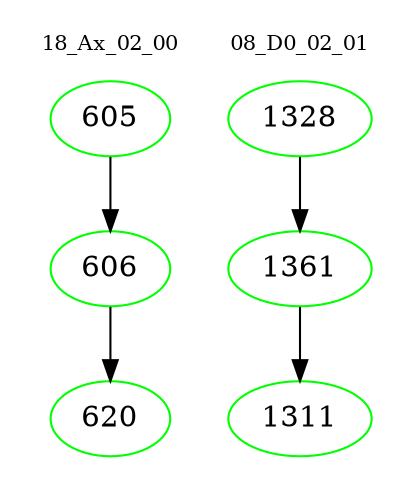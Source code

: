digraph{
subgraph cluster_0 {
color = white
label = "18_Ax_02_00";
fontsize=10;
T0_605 [label="605", color="green"]
T0_605 -> T0_606 [color="black"]
T0_606 [label="606", color="green"]
T0_606 -> T0_620 [color="black"]
T0_620 [label="620", color="green"]
}
subgraph cluster_1 {
color = white
label = "08_D0_02_01";
fontsize=10;
T1_1328 [label="1328", color="green"]
T1_1328 -> T1_1361 [color="black"]
T1_1361 [label="1361", color="green"]
T1_1361 -> T1_1311 [color="black"]
T1_1311 [label="1311", color="green"]
}
}
